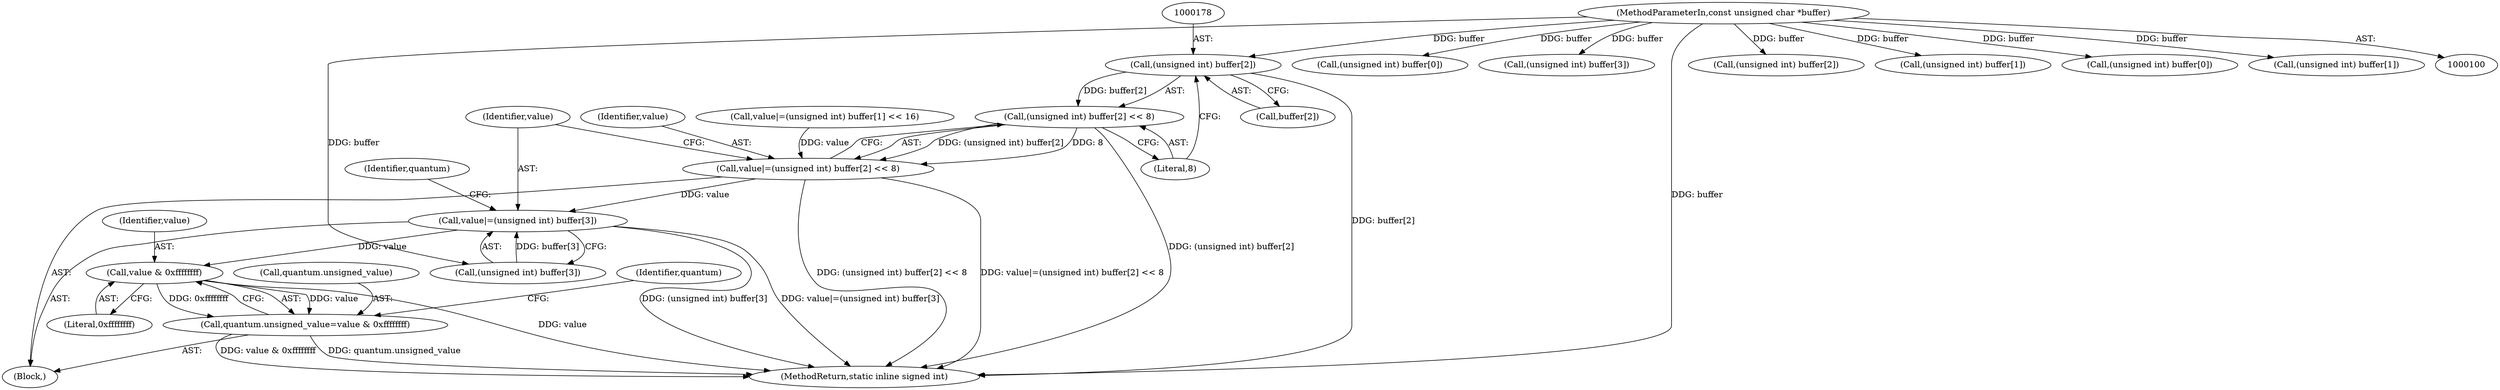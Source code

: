 digraph "0_ImageMagick_d8ab7f046587f2e9f734b687ba7e6e10147c294b_8@array" {
"1000177" [label="(Call,(unsigned int) buffer[2])"];
"1000102" [label="(MethodParameterIn,const unsigned char *buffer)"];
"1000176" [label="(Call,(unsigned int) buffer[2] << 8)"];
"1000174" [label="(Call,value|=(unsigned int) buffer[2] << 8)"];
"1000183" [label="(Call,value|=(unsigned int) buffer[3])"];
"1000194" [label="(Call,value & 0xffffffff)"];
"1000190" [label="(Call,quantum.unsigned_value=value & 0xffffffff)"];
"1000165" [label="(Call,value|=(unsigned int) buffer[1] << 16)"];
"1000140" [label="(Call,(unsigned int) buffer[0])"];
"1000191" [label="(Call,quantum.unsigned_value)"];
"1000177" [label="(Call,(unsigned int) buffer[2])"];
"1000176" [label="(Call,(unsigned int) buffer[2] << 8)"];
"1000183" [label="(Call,value|=(unsigned int) buffer[3])"];
"1000195" [label="(Identifier,value)"];
"1000174" [label="(Call,value|=(unsigned int) buffer[2] << 8)"];
"1000114" [label="(Call,(unsigned int) buffer[3])"];
"1000179" [label="(Call,buffer[2])"];
"1000194" [label="(Call,value & 0xffffffff)"];
"1000192" [label="(Identifier,quantum)"];
"1000103" [label="(Block,)"];
"1000190" [label="(Call,quantum.unsigned_value=value & 0xffffffff)"];
"1000199" [label="(Identifier,quantum)"];
"1000185" [label="(Call,(unsigned int) buffer[3])"];
"1000102" [label="(MethodParameterIn,const unsigned char *buffer)"];
"1000123" [label="(Call,(unsigned int) buffer[2])"];
"1000201" [label="(MethodReturn,static inline signed int)"];
"1000132" [label="(Call,(unsigned int) buffer[1])"];
"1000184" [label="(Identifier,value)"];
"1000196" [label="(Literal,0xffffffff)"];
"1000175" [label="(Identifier,value)"];
"1000159" [label="(Call,(unsigned int) buffer[0])"];
"1000168" [label="(Call,(unsigned int) buffer[1])"];
"1000182" [label="(Literal,8)"];
"1000177" -> "1000176"  [label="AST: "];
"1000177" -> "1000179"  [label="CFG: "];
"1000178" -> "1000177"  [label="AST: "];
"1000179" -> "1000177"  [label="AST: "];
"1000182" -> "1000177"  [label="CFG: "];
"1000177" -> "1000201"  [label="DDG: buffer[2]"];
"1000177" -> "1000176"  [label="DDG: buffer[2]"];
"1000102" -> "1000177"  [label="DDG: buffer"];
"1000102" -> "1000100"  [label="AST: "];
"1000102" -> "1000201"  [label="DDG: buffer"];
"1000102" -> "1000114"  [label="DDG: buffer"];
"1000102" -> "1000123"  [label="DDG: buffer"];
"1000102" -> "1000132"  [label="DDG: buffer"];
"1000102" -> "1000140"  [label="DDG: buffer"];
"1000102" -> "1000159"  [label="DDG: buffer"];
"1000102" -> "1000168"  [label="DDG: buffer"];
"1000102" -> "1000185"  [label="DDG: buffer"];
"1000176" -> "1000174"  [label="AST: "];
"1000176" -> "1000182"  [label="CFG: "];
"1000182" -> "1000176"  [label="AST: "];
"1000174" -> "1000176"  [label="CFG: "];
"1000176" -> "1000201"  [label="DDG: (unsigned int) buffer[2]"];
"1000176" -> "1000174"  [label="DDG: (unsigned int) buffer[2]"];
"1000176" -> "1000174"  [label="DDG: 8"];
"1000174" -> "1000103"  [label="AST: "];
"1000175" -> "1000174"  [label="AST: "];
"1000184" -> "1000174"  [label="CFG: "];
"1000174" -> "1000201"  [label="DDG: (unsigned int) buffer[2] << 8"];
"1000174" -> "1000201"  [label="DDG: value|=(unsigned int) buffer[2] << 8"];
"1000165" -> "1000174"  [label="DDG: value"];
"1000174" -> "1000183"  [label="DDG: value"];
"1000183" -> "1000103"  [label="AST: "];
"1000183" -> "1000185"  [label="CFG: "];
"1000184" -> "1000183"  [label="AST: "];
"1000185" -> "1000183"  [label="AST: "];
"1000192" -> "1000183"  [label="CFG: "];
"1000183" -> "1000201"  [label="DDG: (unsigned int) buffer[3]"];
"1000183" -> "1000201"  [label="DDG: value|=(unsigned int) buffer[3]"];
"1000185" -> "1000183"  [label="DDG: buffer[3]"];
"1000183" -> "1000194"  [label="DDG: value"];
"1000194" -> "1000190"  [label="AST: "];
"1000194" -> "1000196"  [label="CFG: "];
"1000195" -> "1000194"  [label="AST: "];
"1000196" -> "1000194"  [label="AST: "];
"1000190" -> "1000194"  [label="CFG: "];
"1000194" -> "1000201"  [label="DDG: value"];
"1000194" -> "1000190"  [label="DDG: value"];
"1000194" -> "1000190"  [label="DDG: 0xffffffff"];
"1000190" -> "1000103"  [label="AST: "];
"1000191" -> "1000190"  [label="AST: "];
"1000199" -> "1000190"  [label="CFG: "];
"1000190" -> "1000201"  [label="DDG: quantum.unsigned_value"];
"1000190" -> "1000201"  [label="DDG: value & 0xffffffff"];
}
